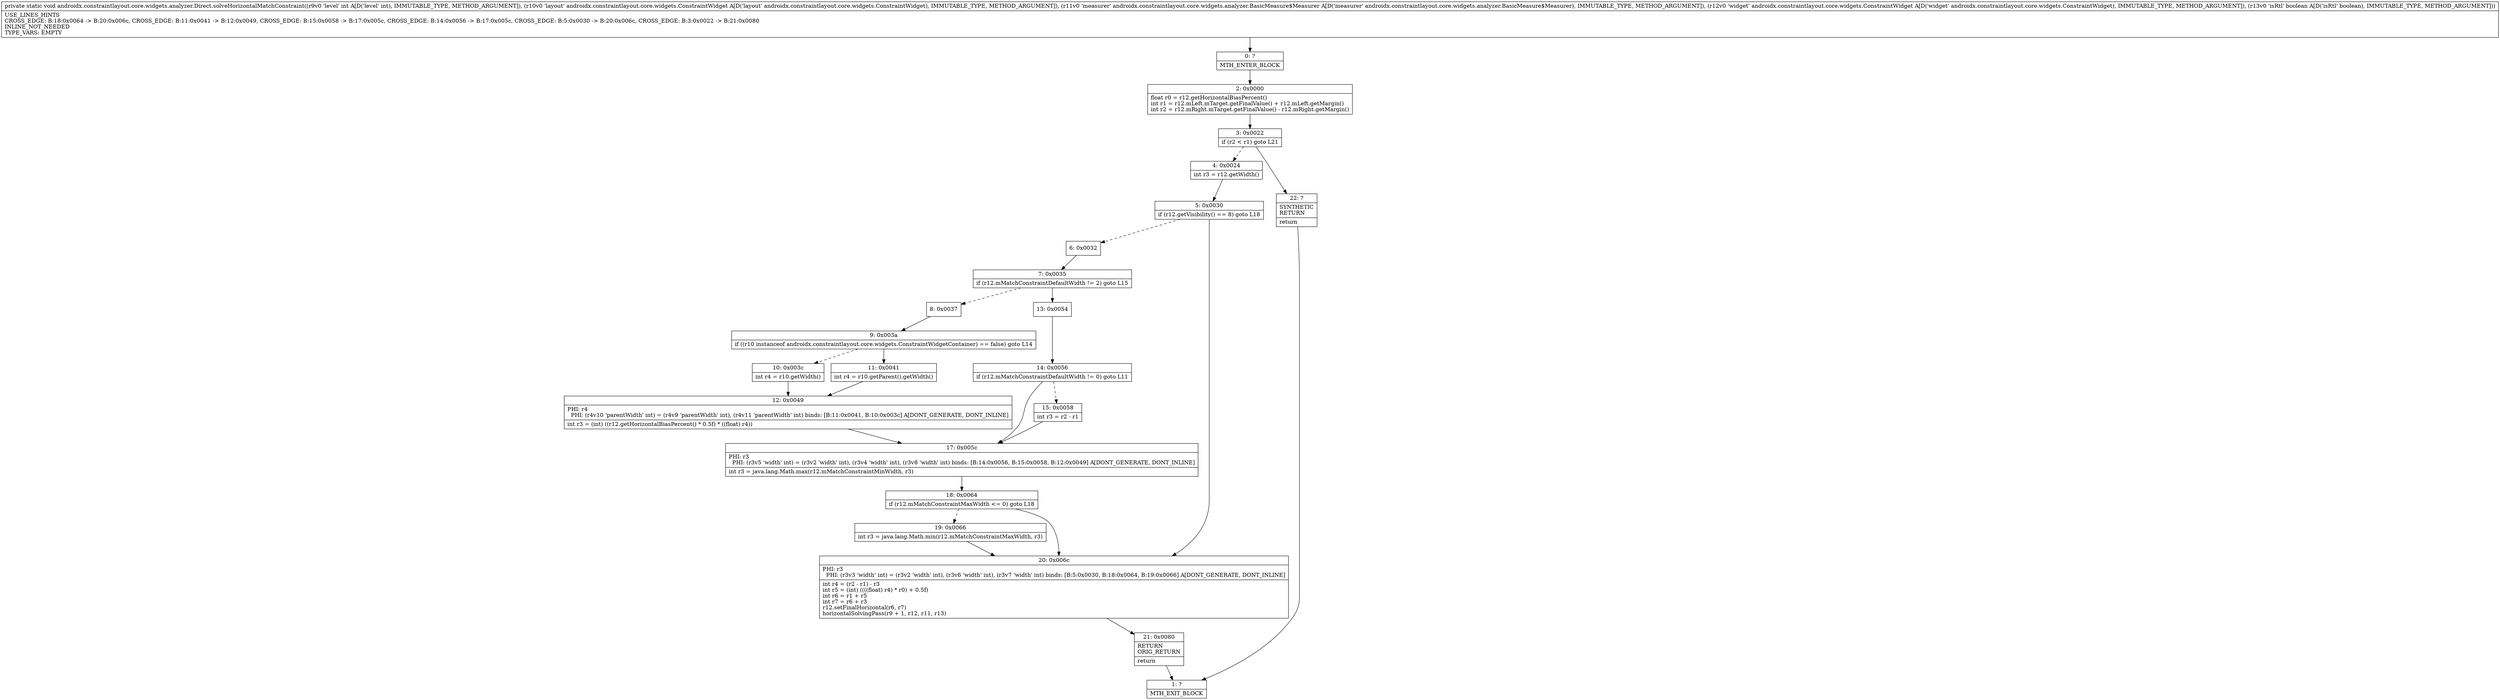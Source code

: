 digraph "CFG forandroidx.constraintlayout.core.widgets.analyzer.Direct.solveHorizontalMatchConstraint(ILandroidx\/constraintlayout\/core\/widgets\/ConstraintWidget;Landroidx\/constraintlayout\/core\/widgets\/analyzer\/BasicMeasure$Measurer;Landroidx\/constraintlayout\/core\/widgets\/ConstraintWidget;Z)V" {
Node_0 [shape=record,label="{0\:\ ?|MTH_ENTER_BLOCK\l}"];
Node_2 [shape=record,label="{2\:\ 0x0000|float r0 = r12.getHorizontalBiasPercent()\lint r1 = r12.mLeft.mTarget.getFinalValue() + r12.mLeft.getMargin()\lint r2 = r12.mRight.mTarget.getFinalValue() \- r12.mRight.getMargin()\l}"];
Node_3 [shape=record,label="{3\:\ 0x0022|if (r2 \< r1) goto L21\l}"];
Node_4 [shape=record,label="{4\:\ 0x0024|int r3 = r12.getWidth()\l}"];
Node_5 [shape=record,label="{5\:\ 0x0030|if (r12.getVisibility() == 8) goto L18\l}"];
Node_6 [shape=record,label="{6\:\ 0x0032}"];
Node_7 [shape=record,label="{7\:\ 0x0035|if (r12.mMatchConstraintDefaultWidth != 2) goto L15\l}"];
Node_8 [shape=record,label="{8\:\ 0x0037}"];
Node_9 [shape=record,label="{9\:\ 0x003a|if ((r10 instanceof androidx.constraintlayout.core.widgets.ConstraintWidgetContainer) == false) goto L14\l}"];
Node_10 [shape=record,label="{10\:\ 0x003c|int r4 = r10.getWidth()\l}"];
Node_12 [shape=record,label="{12\:\ 0x0049|PHI: r4 \l  PHI: (r4v10 'parentWidth' int) = (r4v9 'parentWidth' int), (r4v11 'parentWidth' int) binds: [B:11:0x0041, B:10:0x003c] A[DONT_GENERATE, DONT_INLINE]\l|int r3 = (int) ((r12.getHorizontalBiasPercent() * 0.5f) * ((float) r4))\l}"];
Node_17 [shape=record,label="{17\:\ 0x005c|PHI: r3 \l  PHI: (r3v5 'width' int) = (r3v2 'width' int), (r3v4 'width' int), (r3v8 'width' int) binds: [B:14:0x0056, B:15:0x0058, B:12:0x0049] A[DONT_GENERATE, DONT_INLINE]\l|int r3 = java.lang.Math.max(r12.mMatchConstraintMinWidth, r3)\l}"];
Node_18 [shape=record,label="{18\:\ 0x0064|if (r12.mMatchConstraintMaxWidth \<= 0) goto L18\l}"];
Node_19 [shape=record,label="{19\:\ 0x0066|int r3 = java.lang.Math.min(r12.mMatchConstraintMaxWidth, r3)\l}"];
Node_11 [shape=record,label="{11\:\ 0x0041|int r4 = r10.getParent().getWidth()\l}"];
Node_13 [shape=record,label="{13\:\ 0x0054}"];
Node_14 [shape=record,label="{14\:\ 0x0056|if (r12.mMatchConstraintDefaultWidth != 0) goto L11\l}"];
Node_15 [shape=record,label="{15\:\ 0x0058|int r3 = r2 \- r1\l}"];
Node_20 [shape=record,label="{20\:\ 0x006c|PHI: r3 \l  PHI: (r3v3 'width' int) = (r3v2 'width' int), (r3v6 'width' int), (r3v7 'width' int) binds: [B:5:0x0030, B:18:0x0064, B:19:0x0066] A[DONT_GENERATE, DONT_INLINE]\l|int r4 = (r2 \- r1) \- r3\lint r5 = (int) ((((float) r4) * r0) + 0.5f)\lint r6 = r1 + r5\lint r7 = r6 + r3\lr12.setFinalHorizontal(r6, r7)\lhorizontalSolvingPass(r9 + 1, r12, r11, r13)\l}"];
Node_21 [shape=record,label="{21\:\ 0x0080|RETURN\lORIG_RETURN\l|return\l}"];
Node_1 [shape=record,label="{1\:\ ?|MTH_EXIT_BLOCK\l}"];
Node_22 [shape=record,label="{22\:\ ?|SYNTHETIC\lRETURN\l|return\l}"];
MethodNode[shape=record,label="{private static void androidx.constraintlayout.core.widgets.analyzer.Direct.solveHorizontalMatchConstraint((r9v0 'level' int A[D('level' int), IMMUTABLE_TYPE, METHOD_ARGUMENT]), (r10v0 'layout' androidx.constraintlayout.core.widgets.ConstraintWidget A[D('layout' androidx.constraintlayout.core.widgets.ConstraintWidget), IMMUTABLE_TYPE, METHOD_ARGUMENT]), (r11v0 'measurer' androidx.constraintlayout.core.widgets.analyzer.BasicMeasure$Measurer A[D('measurer' androidx.constraintlayout.core.widgets.analyzer.BasicMeasure$Measurer), IMMUTABLE_TYPE, METHOD_ARGUMENT]), (r12v0 'widget' androidx.constraintlayout.core.widgets.ConstraintWidget A[D('widget' androidx.constraintlayout.core.widgets.ConstraintWidget), IMMUTABLE_TYPE, METHOD_ARGUMENT]), (r13v0 'isRtl' boolean A[D('isRtl' boolean), IMMUTABLE_TYPE, METHOD_ARGUMENT]))  | USE_LINES_HINTS\lCROSS_EDGE: B:18:0x0064 \-\> B:20:0x006c, CROSS_EDGE: B:11:0x0041 \-\> B:12:0x0049, CROSS_EDGE: B:15:0x0058 \-\> B:17:0x005c, CROSS_EDGE: B:14:0x0056 \-\> B:17:0x005c, CROSS_EDGE: B:5:0x0030 \-\> B:20:0x006c, CROSS_EDGE: B:3:0x0022 \-\> B:21:0x0080\lINLINE_NOT_NEEDED\lTYPE_VARS: EMPTY\l}"];
MethodNode -> Node_0;Node_0 -> Node_2;
Node_2 -> Node_3;
Node_3 -> Node_4[style=dashed];
Node_3 -> Node_22;
Node_4 -> Node_5;
Node_5 -> Node_6[style=dashed];
Node_5 -> Node_20;
Node_6 -> Node_7;
Node_7 -> Node_8[style=dashed];
Node_7 -> Node_13;
Node_8 -> Node_9;
Node_9 -> Node_10[style=dashed];
Node_9 -> Node_11;
Node_10 -> Node_12;
Node_12 -> Node_17;
Node_17 -> Node_18;
Node_18 -> Node_19[style=dashed];
Node_18 -> Node_20;
Node_19 -> Node_20;
Node_11 -> Node_12;
Node_13 -> Node_14;
Node_14 -> Node_15[style=dashed];
Node_14 -> Node_17;
Node_15 -> Node_17;
Node_20 -> Node_21;
Node_21 -> Node_1;
Node_22 -> Node_1;
}

